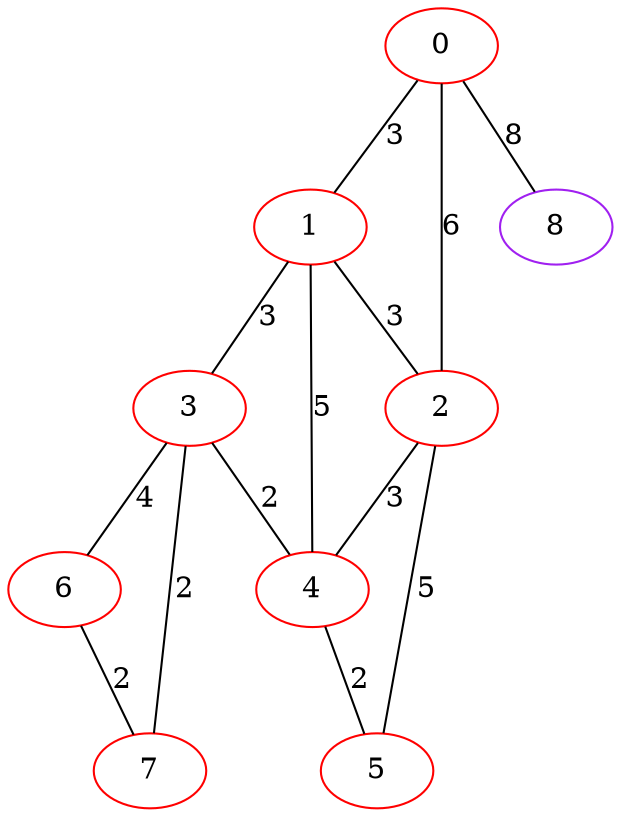 graph "" {
0 [color=red, weight=1];
1 [color=red, weight=1];
2 [color=red, weight=1];
3 [color=red, weight=1];
4 [color=red, weight=1];
5 [color=red, weight=1];
6 [color=red, weight=1];
7 [color=red, weight=1];
8 [color=purple, weight=4];
0 -- 8  [key=0, label=8];
0 -- 1  [key=0, label=3];
0 -- 2  [key=0, label=6];
1 -- 2  [key=0, label=3];
1 -- 3  [key=0, label=3];
1 -- 4  [key=0, label=5];
2 -- 4  [key=0, label=3];
2 -- 5  [key=0, label=5];
3 -- 4  [key=0, label=2];
3 -- 6  [key=0, label=4];
3 -- 7  [key=0, label=2];
4 -- 5  [key=0, label=2];
6 -- 7  [key=0, label=2];
}
